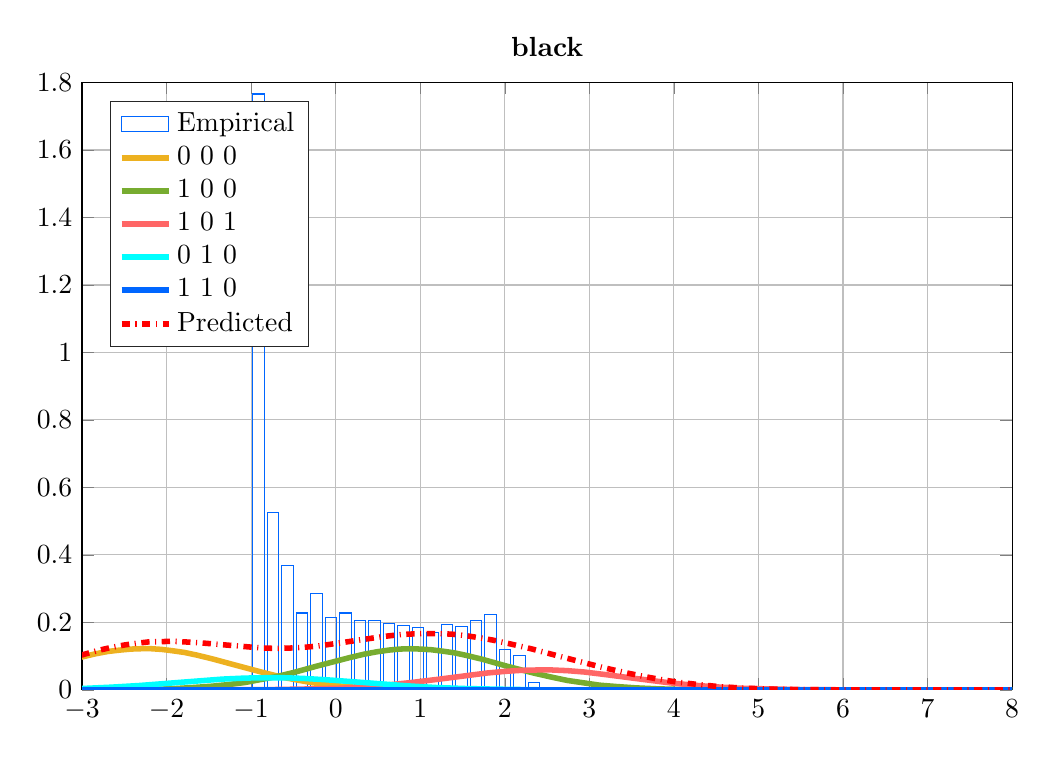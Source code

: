 % This file was created by matlab2tikz.
%
%The latest updates can be retrieved from
%  http://www.mathworks.com/matlabcentral/fileexchange/22022-matlab2tikz-matlab2tikz
%where you can also make suggestions and rate matlab2tikz.
%
\definecolor{mycolor1}{rgb}{0.0,0.4,1.0}%
\definecolor{mycolor2}{rgb}{0.929,0.694,0.125}%
\definecolor{mycolor3}{rgb}{0.466,0.674,0.188}%
\definecolor{mycolor4}{rgb}{0.0,1.0,1.0}%
%
\begin{tikzpicture}

\begin{axis}[%
width=4.65in,
height=3.037in,
at={(0.78in,0.41in)},
scale only axis,
bar shift auto,
xmin=-3,
xmax=8,
ymin=0,
ymax=1.8,
axis background/.style={fill=white},
title style={font=\bfseries},
title={black},
xmajorgrids,
ymajorgrids,
legend style={at={(0.03,0.97)}, anchor=north west, legend cell align=left, align=left, draw=white!15!black}
]
\addplot[ybar, bar width=0.137, fill=white, fill opacity=0, draw=mycolor1, area legend] table[row sep=crcr] {%
-0.914	1.766\\
-0.743	0.525\\
-0.571	0.369\\
-0.4	0.228\\
-0.228	0.286\\
-0.057	0.215\\
0.115	0.228\\
0.286	0.206\\
0.458	0.206\\
0.629	0.197\\
0.8	0.191\\
0.972	0.186\\
1.143	0.169\\
1.315	0.195\\
1.486	0.189\\
1.658	0.206\\
1.829	0.223\\
2.001	0.121\\
2.172	0.102\\
2.344	0.022\\
};
\addplot[forget plot, color=white!15!black] table[row sep=crcr] {%
-3	0\\
8	0\\
};
\addlegendentry{Empirical}

\addplot [color=mycolor2, line width=2.0pt]
  table[row sep=crcr]{%
-3.01	0.097\\
-2.84	0.107\\
-2.69	0.114\\
-2.55	0.118\\
-2.42	0.121\\
-2.3	0.122\\
-2.18	0.122\\
-2.06	0.12\\
-1.93	0.116\\
-1.79	0.111\\
-1.64	0.103\\
-1.46	0.092\\
-1.18	0.073\\
-0.85	0.051\\
-0.64	0.038\\
-0.45	0.029\\
-0.27	0.021\\
-0.08	0.015\\
0.12	0.01\\
0.34	0.006\\
0.6	0.003\\
0.93	0.001\\
1.41	0.0\\
2.47	6.966e-06\\
8.01	0\\
};
\addlegendentry{0  0  0}

\addplot [color=mycolor3, line width=2.0pt]
  table[row sep=crcr]{%
-3.01	0.0\\
-2.32	0.001\\
-1.96	0.003\\
-1.69	0.007\\
-1.46	0.011\\
-1.26	0.016\\
-1.07	0.022\\
-0.88	0.031\\
-0.69	0.04\\
-0.49	0.052\\
-0.23	0.07\\
0.17	0.096\\
0.34	0.106\\
0.49	0.113\\
0.63	0.118\\
0.76	0.121\\
0.88	0.122\\
1	0.121\\
1.13	0.119\\
1.26	0.115\\
1.4	0.11\\
1.55	0.102\\
1.73	0.091\\
2.03	0.07\\
2.34	0.05\\
2.55	0.038\\
2.74	0.028\\
2.93	0.021\\
3.12	0.014\\
3.32	0.01\\
3.55	0.006\\
3.82	0.003\\
4.16	0.001\\
4.68	0.0\\
5.98	1.695e-06\\
8.01	3.681e-11\\
};
\addlegendentry{1  0  0}

\addplot [color=white!40!red, line width=2.0pt]
  table[row sep=crcr]{%
-3.01	1.683e-07\\
-0.74	0.001\\
-0.27	0.003\\
0.07	0.005\\
0.36	0.01\\
0.63	0.015\\
0.9	0.022\\
1.23	0.032\\
1.79	0.05\\
2.01	0.055\\
2.2	0.058\\
2.38	0.059\\
2.56	0.059\\
2.74	0.057\\
2.94	0.053\\
3.17	0.046\\
3.54	0.034\\
3.95	0.021\\
4.23	0.014\\
4.5	0.009\\
4.78	0.005\\
5.1	0.003\\
5.51	0.001\\
6.15	0.0\\
8.01	7.359e-08\\
};
\addlegendentry{1  0  1}

\addplot [color=mycolor4, line width=2.0pt]
  table[row sep=crcr]{%
-3.01	0.004\\
-2.66	0.008\\
-2.32	0.013\\
-1.91	0.021\\
-1.34	0.032\\
-1.07	0.035\\
-0.84	0.036\\
-0.61	0.036\\
-0.38	0.034\\
-0.11	0.03\\
0.27	0.023\\
0.85	0.012\\
1.19	0.007\\
1.54	0.004\\
1.94	0.002\\
2.49	0.0\\
3.62	8.588e-06\\
8.01	0\\
};
\addlegendentry{0  1  0}

\addplot [color=mycolor1, line width=2.0pt]
  table[row sep=crcr]{%
-3.01	0\\
8.01	0\\
};
\addlegendentry{1  1  0}

\addplot [color=red, dashdotted, line width=2.0pt]
  table[row sep=crcr]{%
-3.01	0.103\\
-2.81	0.117\\
-2.65	0.126\\
-2.5	0.133\\
-2.36	0.138\\
-2.22	0.142\\
-2.08	0.143\\
-1.93	0.144\\
-1.77	0.142\\
-1.58	0.139\\
-0.87	0.124\\
-0.7	0.123\\
-0.54	0.124\\
-0.38	0.126\\
-0.21	0.13\\
-0.01	0.137\\
0.34	0.15\\
0.59	0.159\\
0.77	0.164\\
0.93	0.166\\
1.08	0.167\\
1.23	0.167\\
1.38	0.165\\
1.53	0.161\\
1.69	0.155\\
1.87	0.147\\
2.07	0.136\\
2.31	0.122\\
2.67	0.098\\
3.15	0.067\\
3.41	0.052\\
3.64	0.04\\
3.86	0.03\\
4.07	0.022\\
4.29	0.016\\
4.52	0.01\\
4.77	0.006\\
5.06	0.003\\
5.42	0.001\\
5.94	0.0\\
7.07	7.263e-06\\
8.01	1.342e-07\\
};
\addlegendentry{Predicted}

\end{axis}
\end{tikzpicture}%